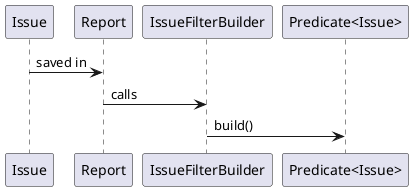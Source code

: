 @startuml
Issue -> Report: saved in
Report -> IssueFilterBuilder: calls
IssueFilterBuilder -> "Predicate<Issue>": build()

@enduml